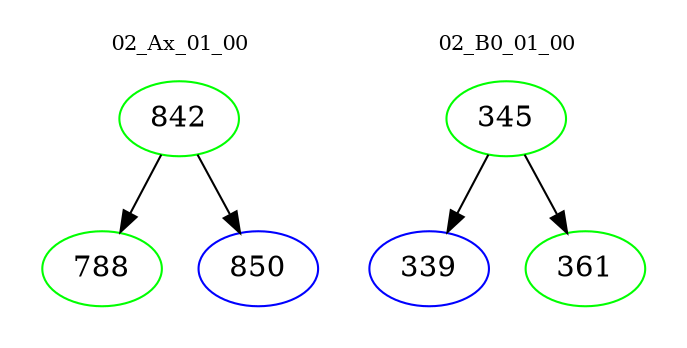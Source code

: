 digraph{
subgraph cluster_0 {
color = white
label = "02_Ax_01_00";
fontsize=10;
T0_842 [label="842", color="green"]
T0_842 -> T0_788 [color="black"]
T0_788 [label="788", color="green"]
T0_842 -> T0_850 [color="black"]
T0_850 [label="850", color="blue"]
}
subgraph cluster_1 {
color = white
label = "02_B0_01_00";
fontsize=10;
T1_345 [label="345", color="green"]
T1_345 -> T1_339 [color="black"]
T1_339 [label="339", color="blue"]
T1_345 -> T1_361 [color="black"]
T1_361 [label="361", color="green"]
}
}
